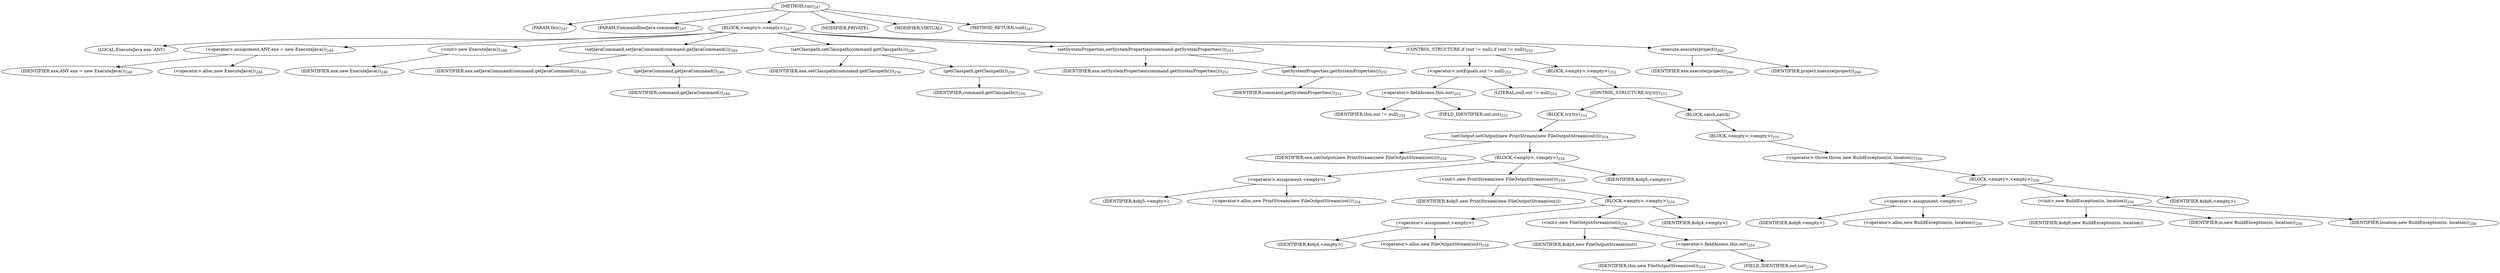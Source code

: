 digraph "run" {  
"405" [label = <(METHOD,run)<SUB>247</SUB>> ]
"406" [label = <(PARAM,this)<SUB>247</SUB>> ]
"407" [label = <(PARAM,CommandlineJava command)<SUB>247</SUB>> ]
"408" [label = <(BLOCK,&lt;empty&gt;,&lt;empty&gt;)<SUB>247</SUB>> ]
"31" [label = <(LOCAL,ExecuteJava exe: ANY)> ]
"409" [label = <(&lt;operator&gt;.assignment,ANY exe = new ExecuteJava())<SUB>248</SUB>> ]
"410" [label = <(IDENTIFIER,exe,ANY exe = new ExecuteJava())<SUB>248</SUB>> ]
"411" [label = <(&lt;operator&gt;.alloc,new ExecuteJava())<SUB>248</SUB>> ]
"412" [label = <(&lt;init&gt;,new ExecuteJava())<SUB>248</SUB>> ]
"30" [label = <(IDENTIFIER,exe,new ExecuteJava())<SUB>248</SUB>> ]
"413" [label = <(setJavaCommand,setJavaCommand(command.getJavaCommand()))<SUB>249</SUB>> ]
"414" [label = <(IDENTIFIER,exe,setJavaCommand(command.getJavaCommand()))<SUB>249</SUB>> ]
"415" [label = <(getJavaCommand,getJavaCommand())<SUB>249</SUB>> ]
"416" [label = <(IDENTIFIER,command,getJavaCommand())<SUB>249</SUB>> ]
"417" [label = <(setClasspath,setClasspath(command.getClasspath()))<SUB>250</SUB>> ]
"418" [label = <(IDENTIFIER,exe,setClasspath(command.getClasspath()))<SUB>250</SUB>> ]
"419" [label = <(getClasspath,getClasspath())<SUB>250</SUB>> ]
"420" [label = <(IDENTIFIER,command,getClasspath())<SUB>250</SUB>> ]
"421" [label = <(setSystemProperties,setSystemProperties(command.getSystemProperties()))<SUB>251</SUB>> ]
"422" [label = <(IDENTIFIER,exe,setSystemProperties(command.getSystemProperties()))<SUB>251</SUB>> ]
"423" [label = <(getSystemProperties,getSystemProperties())<SUB>251</SUB>> ]
"424" [label = <(IDENTIFIER,command,getSystemProperties())<SUB>251</SUB>> ]
"425" [label = <(CONTROL_STRUCTURE,if (out != null),if (out != null))<SUB>252</SUB>> ]
"426" [label = <(&lt;operator&gt;.notEquals,out != null)<SUB>252</SUB>> ]
"427" [label = <(&lt;operator&gt;.fieldAccess,this.out)<SUB>252</SUB>> ]
"428" [label = <(IDENTIFIER,this,out != null)<SUB>252</SUB>> ]
"429" [label = <(FIELD_IDENTIFIER,out,out)<SUB>252</SUB>> ]
"430" [label = <(LITERAL,null,out != null)<SUB>252</SUB>> ]
"431" [label = <(BLOCK,&lt;empty&gt;,&lt;empty&gt;)<SUB>252</SUB>> ]
"432" [label = <(CONTROL_STRUCTURE,try,try)<SUB>253</SUB>> ]
"433" [label = <(BLOCK,try,try)<SUB>253</SUB>> ]
"434" [label = <(setOutput,setOutput(new PrintStream(new FileOutputStream(out))))<SUB>254</SUB>> ]
"435" [label = <(IDENTIFIER,exe,setOutput(new PrintStream(new FileOutputStream(out))))<SUB>254</SUB>> ]
"436" [label = <(BLOCK,&lt;empty&gt;,&lt;empty&gt;)<SUB>254</SUB>> ]
"437" [label = <(&lt;operator&gt;.assignment,&lt;empty&gt;)> ]
"438" [label = <(IDENTIFIER,$obj5,&lt;empty&gt;)> ]
"439" [label = <(&lt;operator&gt;.alloc,new PrintStream(new FileOutputStream(out)))<SUB>254</SUB>> ]
"440" [label = <(&lt;init&gt;,new PrintStream(new FileOutputStream(out)))<SUB>254</SUB>> ]
"441" [label = <(IDENTIFIER,$obj5,new PrintStream(new FileOutputStream(out)))> ]
"442" [label = <(BLOCK,&lt;empty&gt;,&lt;empty&gt;)<SUB>254</SUB>> ]
"443" [label = <(&lt;operator&gt;.assignment,&lt;empty&gt;)> ]
"444" [label = <(IDENTIFIER,$obj4,&lt;empty&gt;)> ]
"445" [label = <(&lt;operator&gt;.alloc,new FileOutputStream(out))<SUB>254</SUB>> ]
"446" [label = <(&lt;init&gt;,new FileOutputStream(out))<SUB>254</SUB>> ]
"447" [label = <(IDENTIFIER,$obj4,new FileOutputStream(out))> ]
"448" [label = <(&lt;operator&gt;.fieldAccess,this.out)<SUB>254</SUB>> ]
"449" [label = <(IDENTIFIER,this,new FileOutputStream(out))<SUB>254</SUB>> ]
"450" [label = <(FIELD_IDENTIFIER,out,out)<SUB>254</SUB>> ]
"451" [label = <(IDENTIFIER,$obj4,&lt;empty&gt;)> ]
"452" [label = <(IDENTIFIER,$obj5,&lt;empty&gt;)> ]
"453" [label = <(BLOCK,catch,catch)> ]
"454" [label = <(BLOCK,&lt;empty&gt;,&lt;empty&gt;)<SUB>255</SUB>> ]
"455" [label = <(&lt;operator&gt;.throw,throw new BuildException(io, location);)<SUB>256</SUB>> ]
"456" [label = <(BLOCK,&lt;empty&gt;,&lt;empty&gt;)<SUB>256</SUB>> ]
"457" [label = <(&lt;operator&gt;.assignment,&lt;empty&gt;)> ]
"458" [label = <(IDENTIFIER,$obj6,&lt;empty&gt;)> ]
"459" [label = <(&lt;operator&gt;.alloc,new BuildException(io, location))<SUB>256</SUB>> ]
"460" [label = <(&lt;init&gt;,new BuildException(io, location))<SUB>256</SUB>> ]
"461" [label = <(IDENTIFIER,$obj6,new BuildException(io, location))> ]
"462" [label = <(IDENTIFIER,io,new BuildException(io, location))<SUB>256</SUB>> ]
"463" [label = <(IDENTIFIER,location,new BuildException(io, location))<SUB>256</SUB>> ]
"464" [label = <(IDENTIFIER,$obj6,&lt;empty&gt;)> ]
"465" [label = <(execute,execute(project))<SUB>260</SUB>> ]
"466" [label = <(IDENTIFIER,exe,execute(project))<SUB>260</SUB>> ]
"467" [label = <(IDENTIFIER,project,execute(project))<SUB>260</SUB>> ]
"468" [label = <(MODIFIER,PRIVATE)> ]
"469" [label = <(MODIFIER,VIRTUAL)> ]
"470" [label = <(METHOD_RETURN,void)<SUB>247</SUB>> ]
  "405" -> "406" 
  "405" -> "407" 
  "405" -> "408" 
  "405" -> "468" 
  "405" -> "469" 
  "405" -> "470" 
  "408" -> "31" 
  "408" -> "409" 
  "408" -> "412" 
  "408" -> "413" 
  "408" -> "417" 
  "408" -> "421" 
  "408" -> "425" 
  "408" -> "465" 
  "409" -> "410" 
  "409" -> "411" 
  "412" -> "30" 
  "413" -> "414" 
  "413" -> "415" 
  "415" -> "416" 
  "417" -> "418" 
  "417" -> "419" 
  "419" -> "420" 
  "421" -> "422" 
  "421" -> "423" 
  "423" -> "424" 
  "425" -> "426" 
  "425" -> "431" 
  "426" -> "427" 
  "426" -> "430" 
  "427" -> "428" 
  "427" -> "429" 
  "431" -> "432" 
  "432" -> "433" 
  "432" -> "453" 
  "433" -> "434" 
  "434" -> "435" 
  "434" -> "436" 
  "436" -> "437" 
  "436" -> "440" 
  "436" -> "452" 
  "437" -> "438" 
  "437" -> "439" 
  "440" -> "441" 
  "440" -> "442" 
  "442" -> "443" 
  "442" -> "446" 
  "442" -> "451" 
  "443" -> "444" 
  "443" -> "445" 
  "446" -> "447" 
  "446" -> "448" 
  "448" -> "449" 
  "448" -> "450" 
  "453" -> "454" 
  "454" -> "455" 
  "455" -> "456" 
  "456" -> "457" 
  "456" -> "460" 
  "456" -> "464" 
  "457" -> "458" 
  "457" -> "459" 
  "460" -> "461" 
  "460" -> "462" 
  "460" -> "463" 
  "465" -> "466" 
  "465" -> "467" 
}
